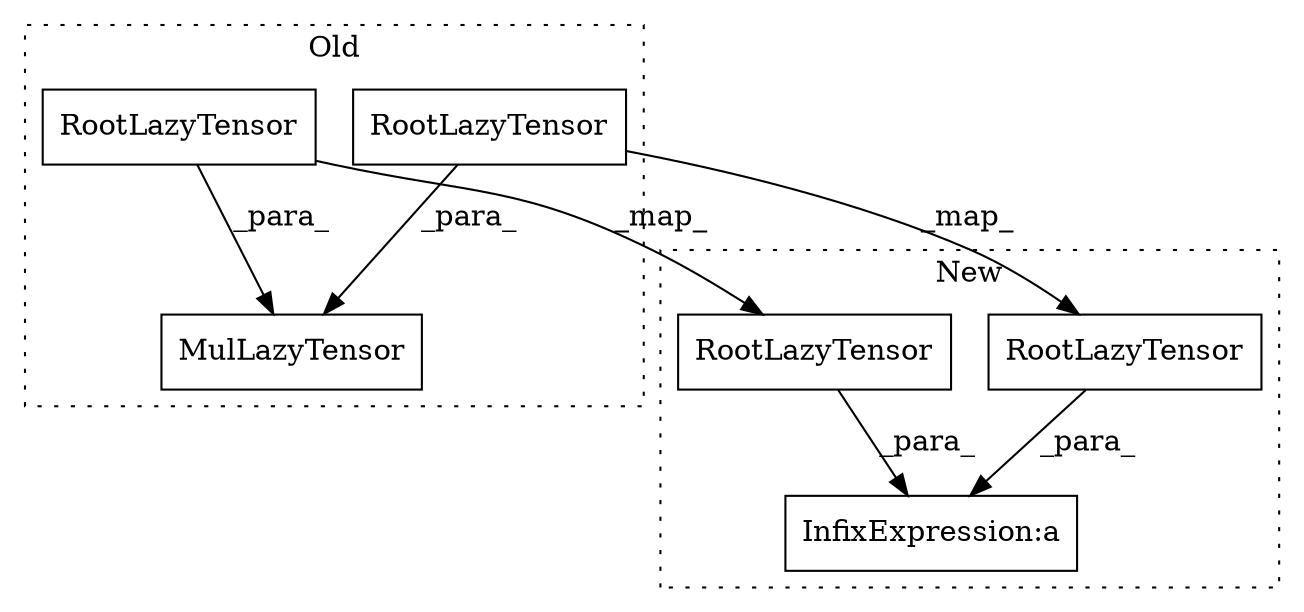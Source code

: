 digraph G {
subgraph cluster0 {
1 [label="RootLazyTensor" a="32" s="739,758" l="15,1" shape="box"];
4 [label="MulLazyTensor" a="32" s="704,759" l="14,1" shape="box"];
5 [label="RootLazyTensor" a="32" s="718,737" l="15,1" shape="box"];
label = "Old";
style="dotted";
}
subgraph cluster1 {
2 [label="RootLazyTensor" a="32" s="652,671" l="15,1" shape="box"];
3 [label="InfixExpression:a" a="27" s="649" l="3" shape="box"];
6 [label="RootLazyTensor" a="32" s="629,648" l="15,1" shape="box"];
label = "New";
style="dotted";
}
1 -> 4 [label="_para_"];
1 -> 2 [label="_map_"];
2 -> 3 [label="_para_"];
5 -> 6 [label="_map_"];
5 -> 4 [label="_para_"];
6 -> 3 [label="_para_"];
}